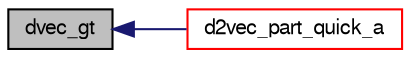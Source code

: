 digraph "dvec_gt"
{
  bgcolor="transparent";
  edge [fontname="FreeSans",fontsize="10",labelfontname="FreeSans",labelfontsize="10"];
  node [fontname="FreeSans",fontsize="10",shape=record];
  rankdir="LR";
  Node293 [label="dvec_gt",height=0.2,width=0.4,color="black", fillcolor="grey75", style="filled", fontcolor="black"];
  Node293 -> Node294 [dir="back",color="midnightblue",fontsize="10",style="solid",fontname="FreeSans"];
  Node294 [label="d2vec_part_quick_a",height=0.2,width=0.4,color="red",URL="$a08249.html#ab320a506ca04dc89d5e49db3a745bb8b"];
}
